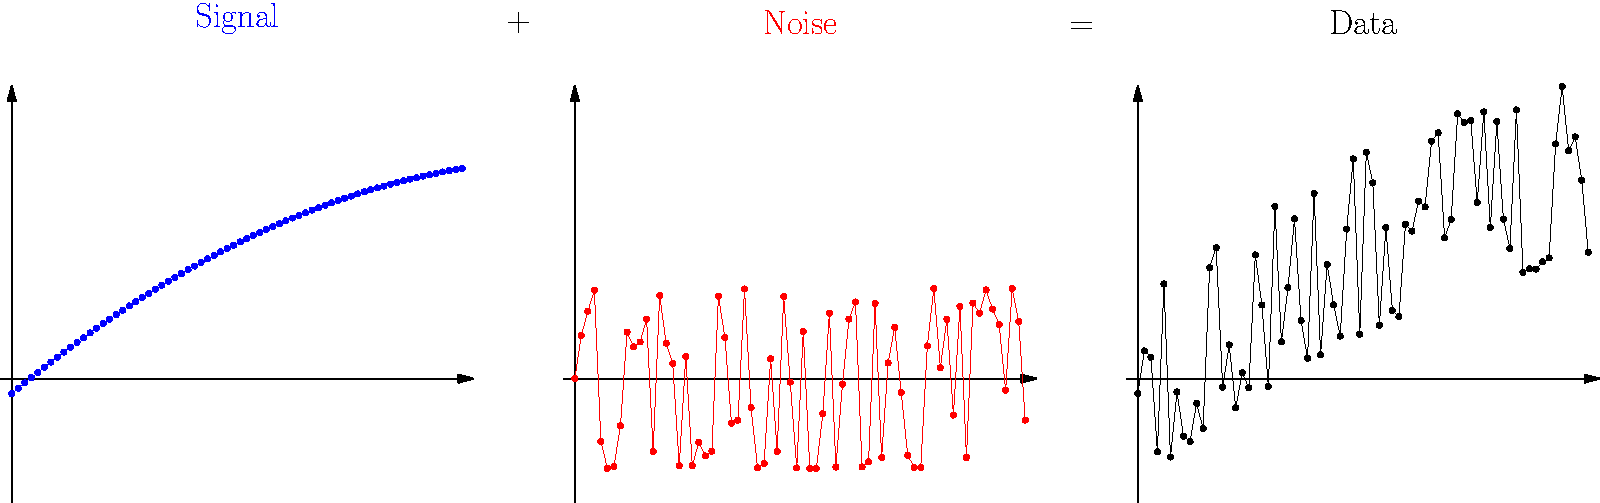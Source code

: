 
size( 800 );

typedef real realfn ( real );

real width = 4;
real height = 4;

transform over ( real howmany ) { return shift((howmany*1.25width,0)); }

real signal ( real x ) {
    return -(x-width/2)^2/12 + (x-width/2)/2 + 0.3height;
}
srand(2);
real noise ( real x ) {
    return 0.8sin((100+unitrand()*20)*x);
}
real both ( real x ) {
    return signal(x) + noise(x);
}

picture graph_of ( realfn f, pen color, string title ) {
    picture result = new picture;
    real margin = 0.1;
    int num_points = 70;
    draw( result, (-margin,0)--(width+margin,0), Arrow );
    draw( result, (0,-1-margin)--(0,height-1.5+margin), Arrow );
    guide curve;
    //draw( result, graph( f, 0, width, num_points ), color );
    for ( int i = 0 ; i < num_points ; ++i ) {
        real x = interp( 0, width, i*1.0/(num_points-1) );
        real y = f(x);
        dot( result, (x,y), color );
        curve = curve -- (x,y);
    }
    draw( result, curve, color+linewidth(0) );
    label( result, title, (width/2,height-1), N, color );
    return result;
}

//draw( graph( both, 0, width ), black );
//draw( graph( signal, 0, width ), red );
add( graph_of( signal, blue, "\Large Signal" ) );
add( over(1) * graph_of( noise, red, "\Large Noise" ) );
add( over(2) * graph_of( both, black, "\Large Data" ) );
pair top = (width/2,height-1);
label( "\Large +", interp( top, over(1)*top, 0.5 ), N );
label( "\Large =", interp( over(1)*top, over(2)*top, 0.5 ), N );

